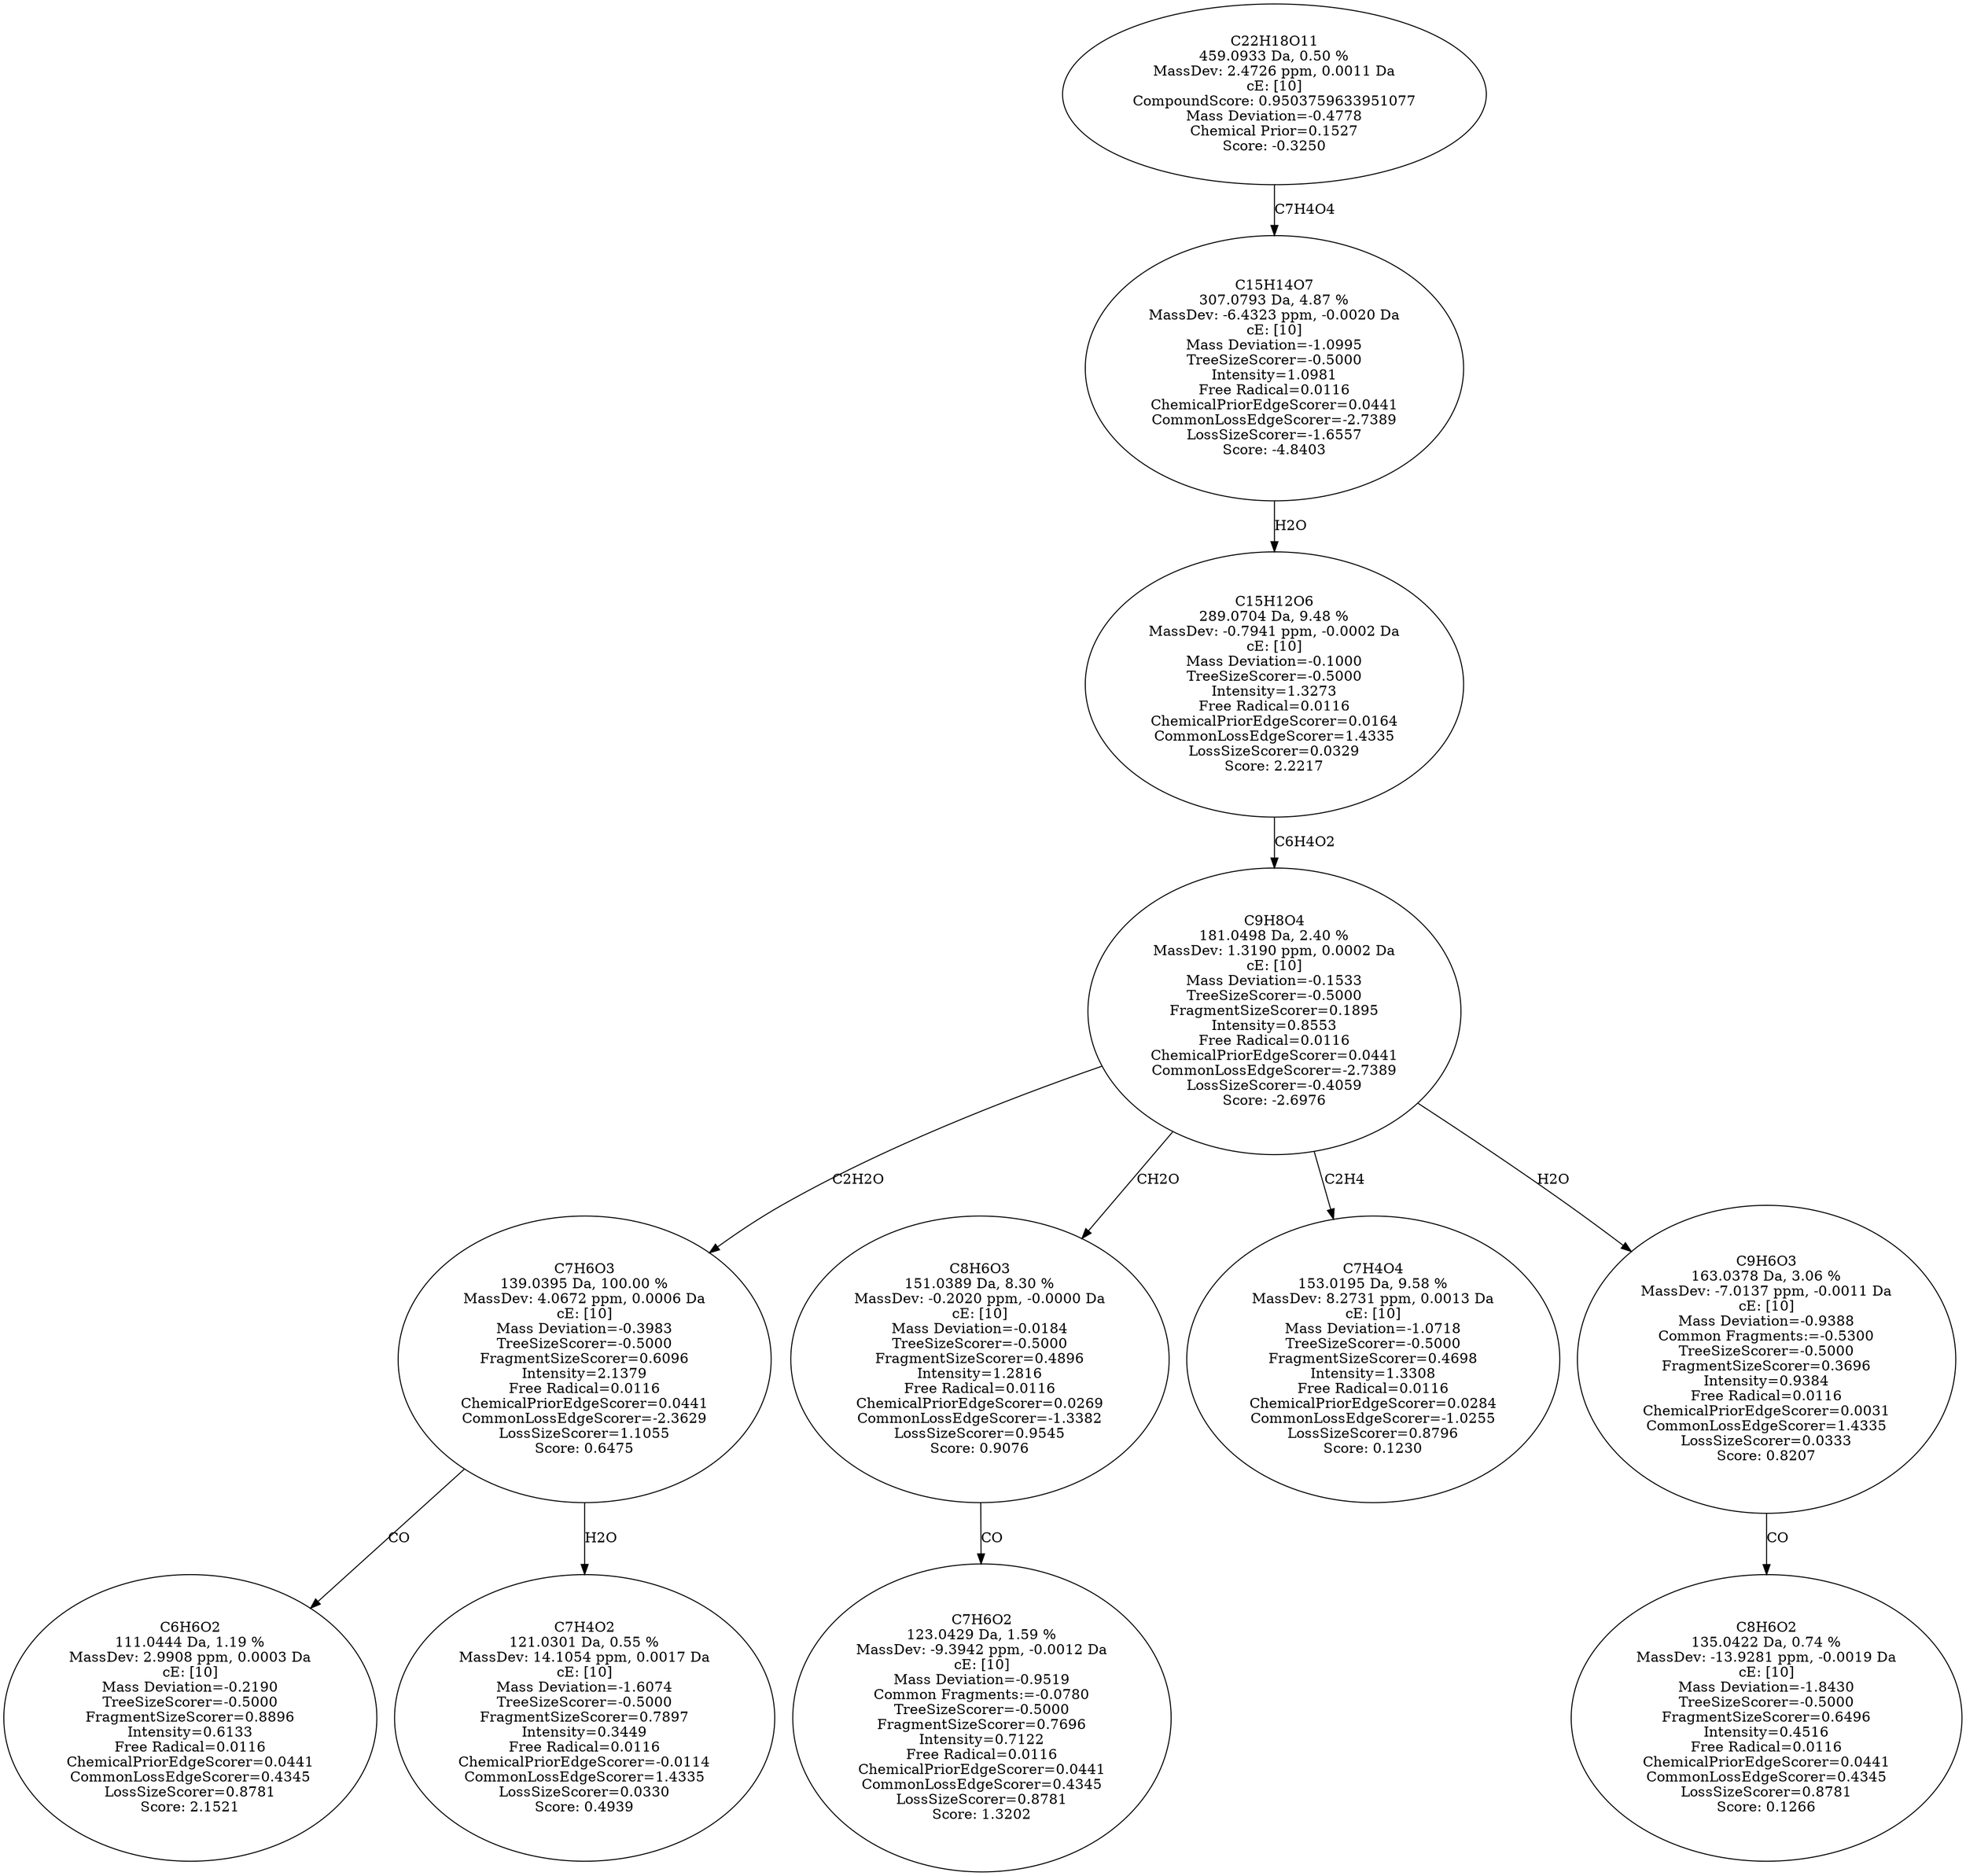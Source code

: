 strict digraph {
v1 [label="C6H6O2\n111.0444 Da, 1.19 %\nMassDev: 2.9908 ppm, 0.0003 Da\ncE: [10]\nMass Deviation=-0.2190\nTreeSizeScorer=-0.5000\nFragmentSizeScorer=0.8896\nIntensity=0.6133\nFree Radical=0.0116\nChemicalPriorEdgeScorer=0.0441\nCommonLossEdgeScorer=0.4345\nLossSizeScorer=0.8781\nScore: 2.1521"];
v2 [label="C7H4O2\n121.0301 Da, 0.55 %\nMassDev: 14.1054 ppm, 0.0017 Da\ncE: [10]\nMass Deviation=-1.6074\nTreeSizeScorer=-0.5000\nFragmentSizeScorer=0.7897\nIntensity=0.3449\nFree Radical=0.0116\nChemicalPriorEdgeScorer=-0.0114\nCommonLossEdgeScorer=1.4335\nLossSizeScorer=0.0330\nScore: 0.4939"];
v3 [label="C7H6O3\n139.0395 Da, 100.00 %\nMassDev: 4.0672 ppm, 0.0006 Da\ncE: [10]\nMass Deviation=-0.3983\nTreeSizeScorer=-0.5000\nFragmentSizeScorer=0.6096\nIntensity=2.1379\nFree Radical=0.0116\nChemicalPriorEdgeScorer=0.0441\nCommonLossEdgeScorer=-2.3629\nLossSizeScorer=1.1055\nScore: 0.6475"];
v4 [label="C7H6O2\n123.0429 Da, 1.59 %\nMassDev: -9.3942 ppm, -0.0012 Da\ncE: [10]\nMass Deviation=-0.9519\nCommon Fragments:=-0.0780\nTreeSizeScorer=-0.5000\nFragmentSizeScorer=0.7696\nIntensity=0.7122\nFree Radical=0.0116\nChemicalPriorEdgeScorer=0.0441\nCommonLossEdgeScorer=0.4345\nLossSizeScorer=0.8781\nScore: 1.3202"];
v5 [label="C8H6O3\n151.0389 Da, 8.30 %\nMassDev: -0.2020 ppm, -0.0000 Da\ncE: [10]\nMass Deviation=-0.0184\nTreeSizeScorer=-0.5000\nFragmentSizeScorer=0.4896\nIntensity=1.2816\nFree Radical=0.0116\nChemicalPriorEdgeScorer=0.0269\nCommonLossEdgeScorer=-1.3382\nLossSizeScorer=0.9545\nScore: 0.9076"];
v6 [label="C7H4O4\n153.0195 Da, 9.58 %\nMassDev: 8.2731 ppm, 0.0013 Da\ncE: [10]\nMass Deviation=-1.0718\nTreeSizeScorer=-0.5000\nFragmentSizeScorer=0.4698\nIntensity=1.3308\nFree Radical=0.0116\nChemicalPriorEdgeScorer=0.0284\nCommonLossEdgeScorer=-1.0255\nLossSizeScorer=0.8796\nScore: 0.1230"];
v7 [label="C8H6O2\n135.0422 Da, 0.74 %\nMassDev: -13.9281 ppm, -0.0019 Da\ncE: [10]\nMass Deviation=-1.8430\nTreeSizeScorer=-0.5000\nFragmentSizeScorer=0.6496\nIntensity=0.4516\nFree Radical=0.0116\nChemicalPriorEdgeScorer=0.0441\nCommonLossEdgeScorer=0.4345\nLossSizeScorer=0.8781\nScore: 0.1266"];
v8 [label="C9H6O3\n163.0378 Da, 3.06 %\nMassDev: -7.0137 ppm, -0.0011 Da\ncE: [10]\nMass Deviation=-0.9388\nCommon Fragments:=-0.5300\nTreeSizeScorer=-0.5000\nFragmentSizeScorer=0.3696\nIntensity=0.9384\nFree Radical=0.0116\nChemicalPriorEdgeScorer=0.0031\nCommonLossEdgeScorer=1.4335\nLossSizeScorer=0.0333\nScore: 0.8207"];
v9 [label="C9H8O4\n181.0498 Da, 2.40 %\nMassDev: 1.3190 ppm, 0.0002 Da\ncE: [10]\nMass Deviation=-0.1533\nTreeSizeScorer=-0.5000\nFragmentSizeScorer=0.1895\nIntensity=0.8553\nFree Radical=0.0116\nChemicalPriorEdgeScorer=0.0441\nCommonLossEdgeScorer=-2.7389\nLossSizeScorer=-0.4059\nScore: -2.6976"];
v10 [label="C15H12O6\n289.0704 Da, 9.48 %\nMassDev: -0.7941 ppm, -0.0002 Da\ncE: [10]\nMass Deviation=-0.1000\nTreeSizeScorer=-0.5000\nIntensity=1.3273\nFree Radical=0.0116\nChemicalPriorEdgeScorer=0.0164\nCommonLossEdgeScorer=1.4335\nLossSizeScorer=0.0329\nScore: 2.2217"];
v11 [label="C15H14O7\n307.0793 Da, 4.87 %\nMassDev: -6.4323 ppm, -0.0020 Da\ncE: [10]\nMass Deviation=-1.0995\nTreeSizeScorer=-0.5000\nIntensity=1.0981\nFree Radical=0.0116\nChemicalPriorEdgeScorer=0.0441\nCommonLossEdgeScorer=-2.7389\nLossSizeScorer=-1.6557\nScore: -4.8403"];
v12 [label="C22H18O11\n459.0933 Da, 0.50 %\nMassDev: 2.4726 ppm, 0.0011 Da\ncE: [10]\nCompoundScore: 0.9503759633951077\nMass Deviation=-0.4778\nChemical Prior=0.1527\nScore: -0.3250"];
v3 -> v1 [label="CO"];
v3 -> v2 [label="H2O"];
v9 -> v3 [label="C2H2O"];
v5 -> v4 [label="CO"];
v9 -> v5 [label="CH2O"];
v9 -> v6 [label="C2H4"];
v8 -> v7 [label="CO"];
v9 -> v8 [label="H2O"];
v10 -> v9 [label="C6H4O2"];
v11 -> v10 [label="H2O"];
v12 -> v11 [label="C7H4O4"];
}